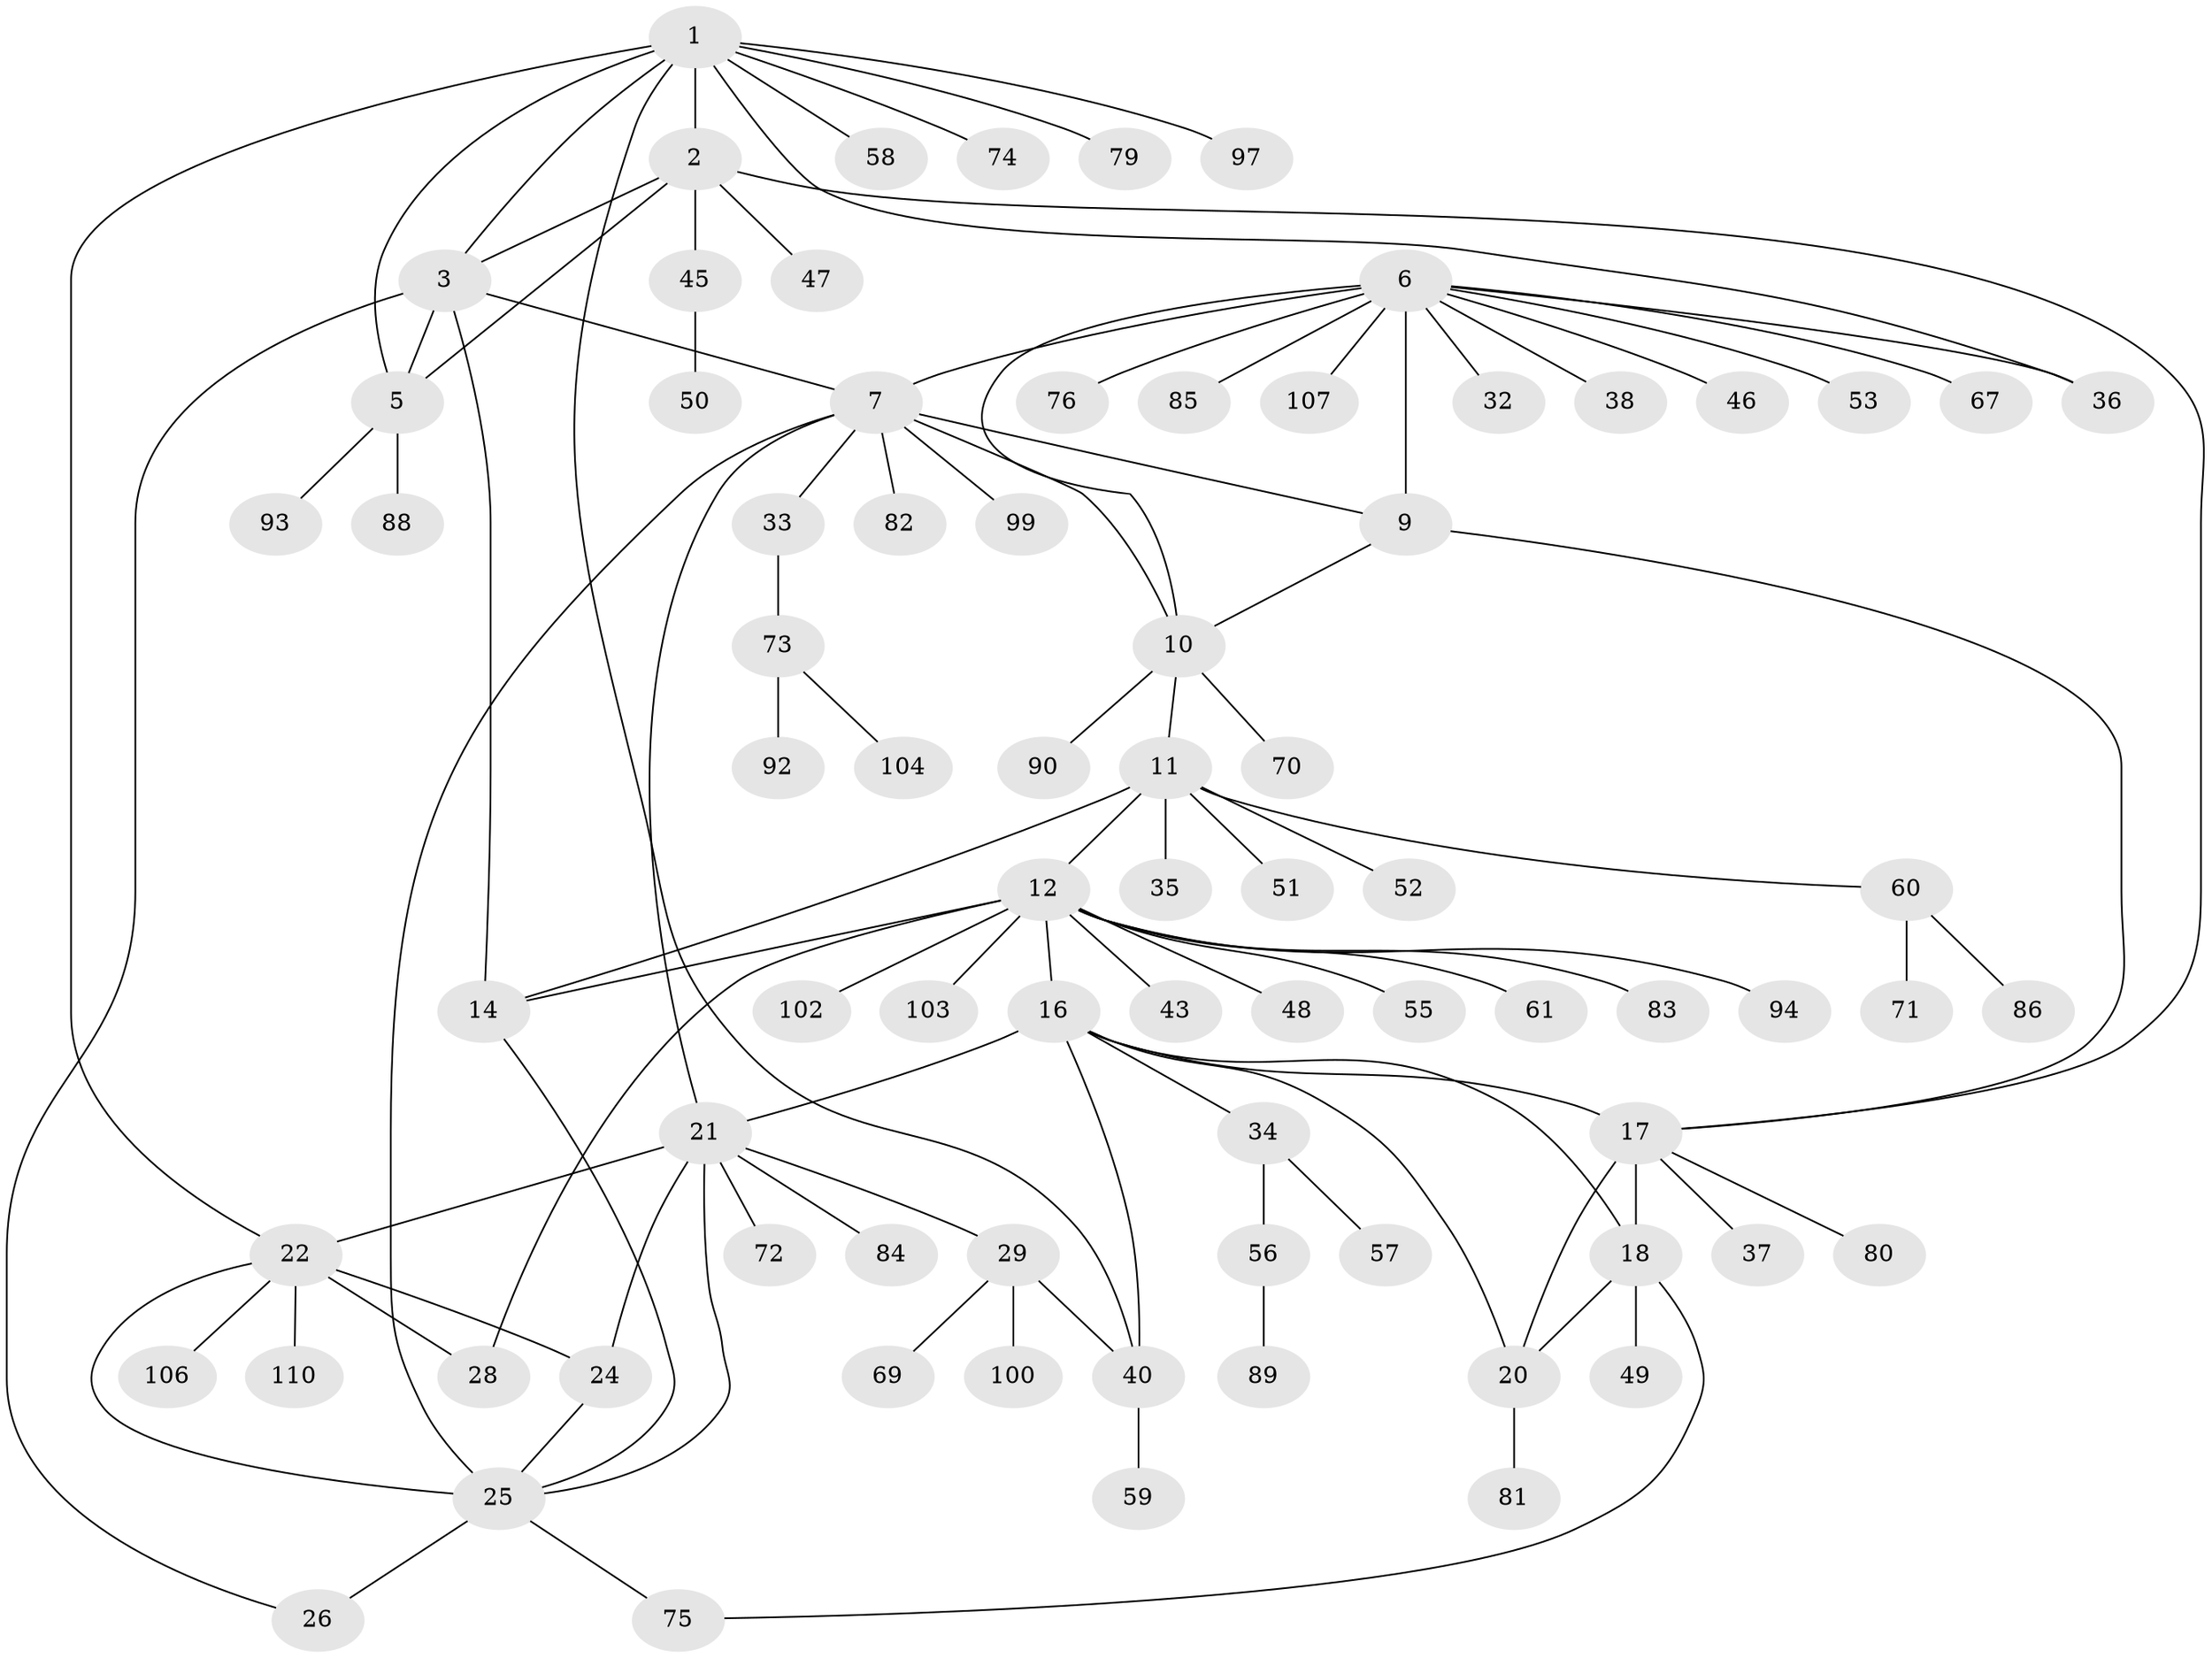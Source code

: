 // original degree distribution, {12: 0.008928571428571428, 5: 0.044642857142857144, 8: 0.03571428571428571, 6: 0.03571428571428571, 7: 0.03571428571428571, 10: 0.026785714285714284, 9: 0.026785714285714284, 4: 0.044642857142857144, 2: 0.22321428571428573, 1: 0.5, 3: 0.017857142857142856}
// Generated by graph-tools (version 1.1) at 2025/42/03/06/25 10:42:11]
// undirected, 79 vertices, 104 edges
graph export_dot {
graph [start="1"]
  node [color=gray90,style=filled];
  1 [super="+27"];
  2 [super="+4"];
  3 [super="+87"];
  5 [super="+64"];
  6 [super="+8"];
  7 [super="+78"];
  9;
  10 [super="+62"];
  11 [super="+44"];
  12 [super="+13"];
  14 [super="+15"];
  16;
  17 [super="+19"];
  18 [super="+42"];
  20 [super="+109"];
  21 [super="+31"];
  22 [super="+23"];
  24 [super="+30"];
  25;
  26;
  28;
  29 [super="+41"];
  32 [super="+91"];
  33;
  34 [super="+77"];
  35;
  36 [super="+63"];
  37 [super="+39"];
  38 [super="+108"];
  40 [super="+54"];
  43;
  45;
  46 [super="+66"];
  47;
  48;
  49;
  50;
  51;
  52 [super="+96"];
  53 [super="+111"];
  55;
  56;
  57;
  58 [super="+68"];
  59;
  60 [super="+65"];
  61;
  67 [super="+105"];
  69;
  70 [super="+112"];
  71;
  72 [super="+98"];
  73;
  74;
  75 [super="+95"];
  76;
  79;
  80;
  81;
  82;
  83;
  84;
  85;
  86;
  88;
  89 [super="+101"];
  90;
  92;
  93;
  94;
  97;
  99;
  100;
  102;
  103;
  104;
  106;
  107;
  110;
  1 -- 2 [weight=2];
  1 -- 3;
  1 -- 5;
  1 -- 40;
  1 -- 58;
  1 -- 74;
  1 -- 79;
  1 -- 97;
  1 -- 22;
  1 -- 36;
  2 -- 3 [weight=2];
  2 -- 5 [weight=2];
  2 -- 47;
  2 -- 17;
  2 -- 45;
  3 -- 5;
  3 -- 7 [weight=2];
  3 -- 26;
  3 -- 14;
  5 -- 88;
  5 -- 93;
  6 -- 7 [weight=2];
  6 -- 9 [weight=2];
  6 -- 10 [weight=2];
  6 -- 38;
  6 -- 46;
  6 -- 53;
  6 -- 67;
  6 -- 76;
  6 -- 85;
  6 -- 32;
  6 -- 36;
  6 -- 107;
  7 -- 9;
  7 -- 10;
  7 -- 21;
  7 -- 33;
  7 -- 25;
  7 -- 82;
  7 -- 99;
  9 -- 10;
  9 -- 17;
  10 -- 11;
  10 -- 70;
  10 -- 90;
  11 -- 12 [weight=2];
  11 -- 14 [weight=2];
  11 -- 35;
  11 -- 51;
  11 -- 52;
  11 -- 60;
  12 -- 14 [weight=4];
  12 -- 48;
  12 -- 55;
  12 -- 83;
  12 -- 102;
  12 -- 103;
  12 -- 43;
  12 -- 16;
  12 -- 28;
  12 -- 61;
  12 -- 94;
  14 -- 25;
  16 -- 17 [weight=2];
  16 -- 18;
  16 -- 20;
  16 -- 21;
  16 -- 34;
  16 -- 40;
  17 -- 18 [weight=2];
  17 -- 20 [weight=2];
  17 -- 37;
  17 -- 80;
  18 -- 20;
  18 -- 75;
  18 -- 49;
  20 -- 81;
  21 -- 22 [weight=2];
  21 -- 24;
  21 -- 25;
  21 -- 29;
  21 -- 72;
  21 -- 84;
  22 -- 24 [weight=2];
  22 -- 25 [weight=2];
  22 -- 110;
  22 -- 106;
  22 -- 28;
  24 -- 25;
  25 -- 26;
  25 -- 75;
  29 -- 69;
  29 -- 40;
  29 -- 100;
  33 -- 73;
  34 -- 56;
  34 -- 57;
  40 -- 59;
  45 -- 50;
  56 -- 89;
  60 -- 86;
  60 -- 71;
  73 -- 92;
  73 -- 104;
}
